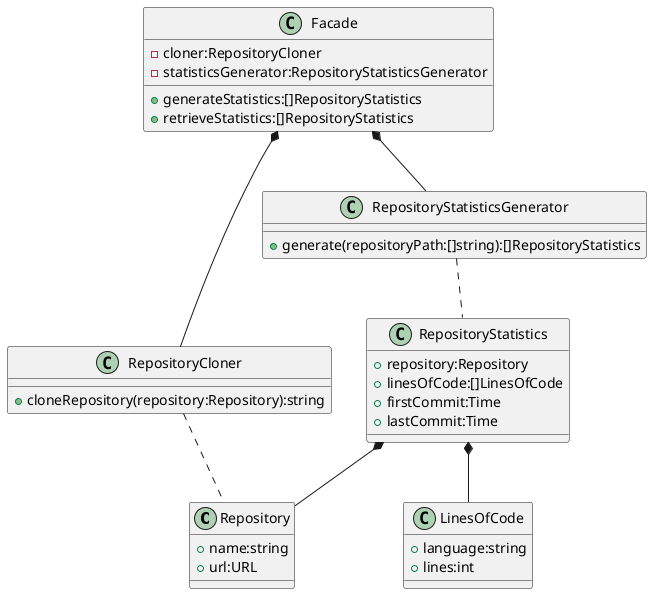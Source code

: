 @startuml

class Repository {
  {field} + name:string
  {field} + url:URL
}

class LinesOfCode {
  {field} + language:string
  {field} + lines:int
}

class RepositoryStatistics {
  {field} + repository:Repository
  {field} + linesOfCode:[]LinesOfCode
  {field} + firstCommit:Time
  {field} + lastCommit:Time
}

class RepositoryCloner {
  {method} + cloneRepository(repository:Repository):string
}

class RepositoryStatisticsGenerator {
  {method} + generate(repositoryPath:[]string):[]RepositoryStatistics
}

class Facade {
  {field} - cloner:RepositoryCloner
  {field} - statisticsGenerator:RepositoryStatisticsGenerator

  {method} + generateStatistics:[]RepositoryStatistics
  {method} + retrieveStatistics:[]RepositoryStatistics
}

RepositoryStatistics *-- Repository
RepositoryStatistics *-- LinesOfCode
RepositoryCloner .. Repository
RepositoryStatisticsGenerator .. RepositoryStatistics
Facade *-- RepositoryCloner
Facade *-- RepositoryStatisticsGenerator
@enduml
